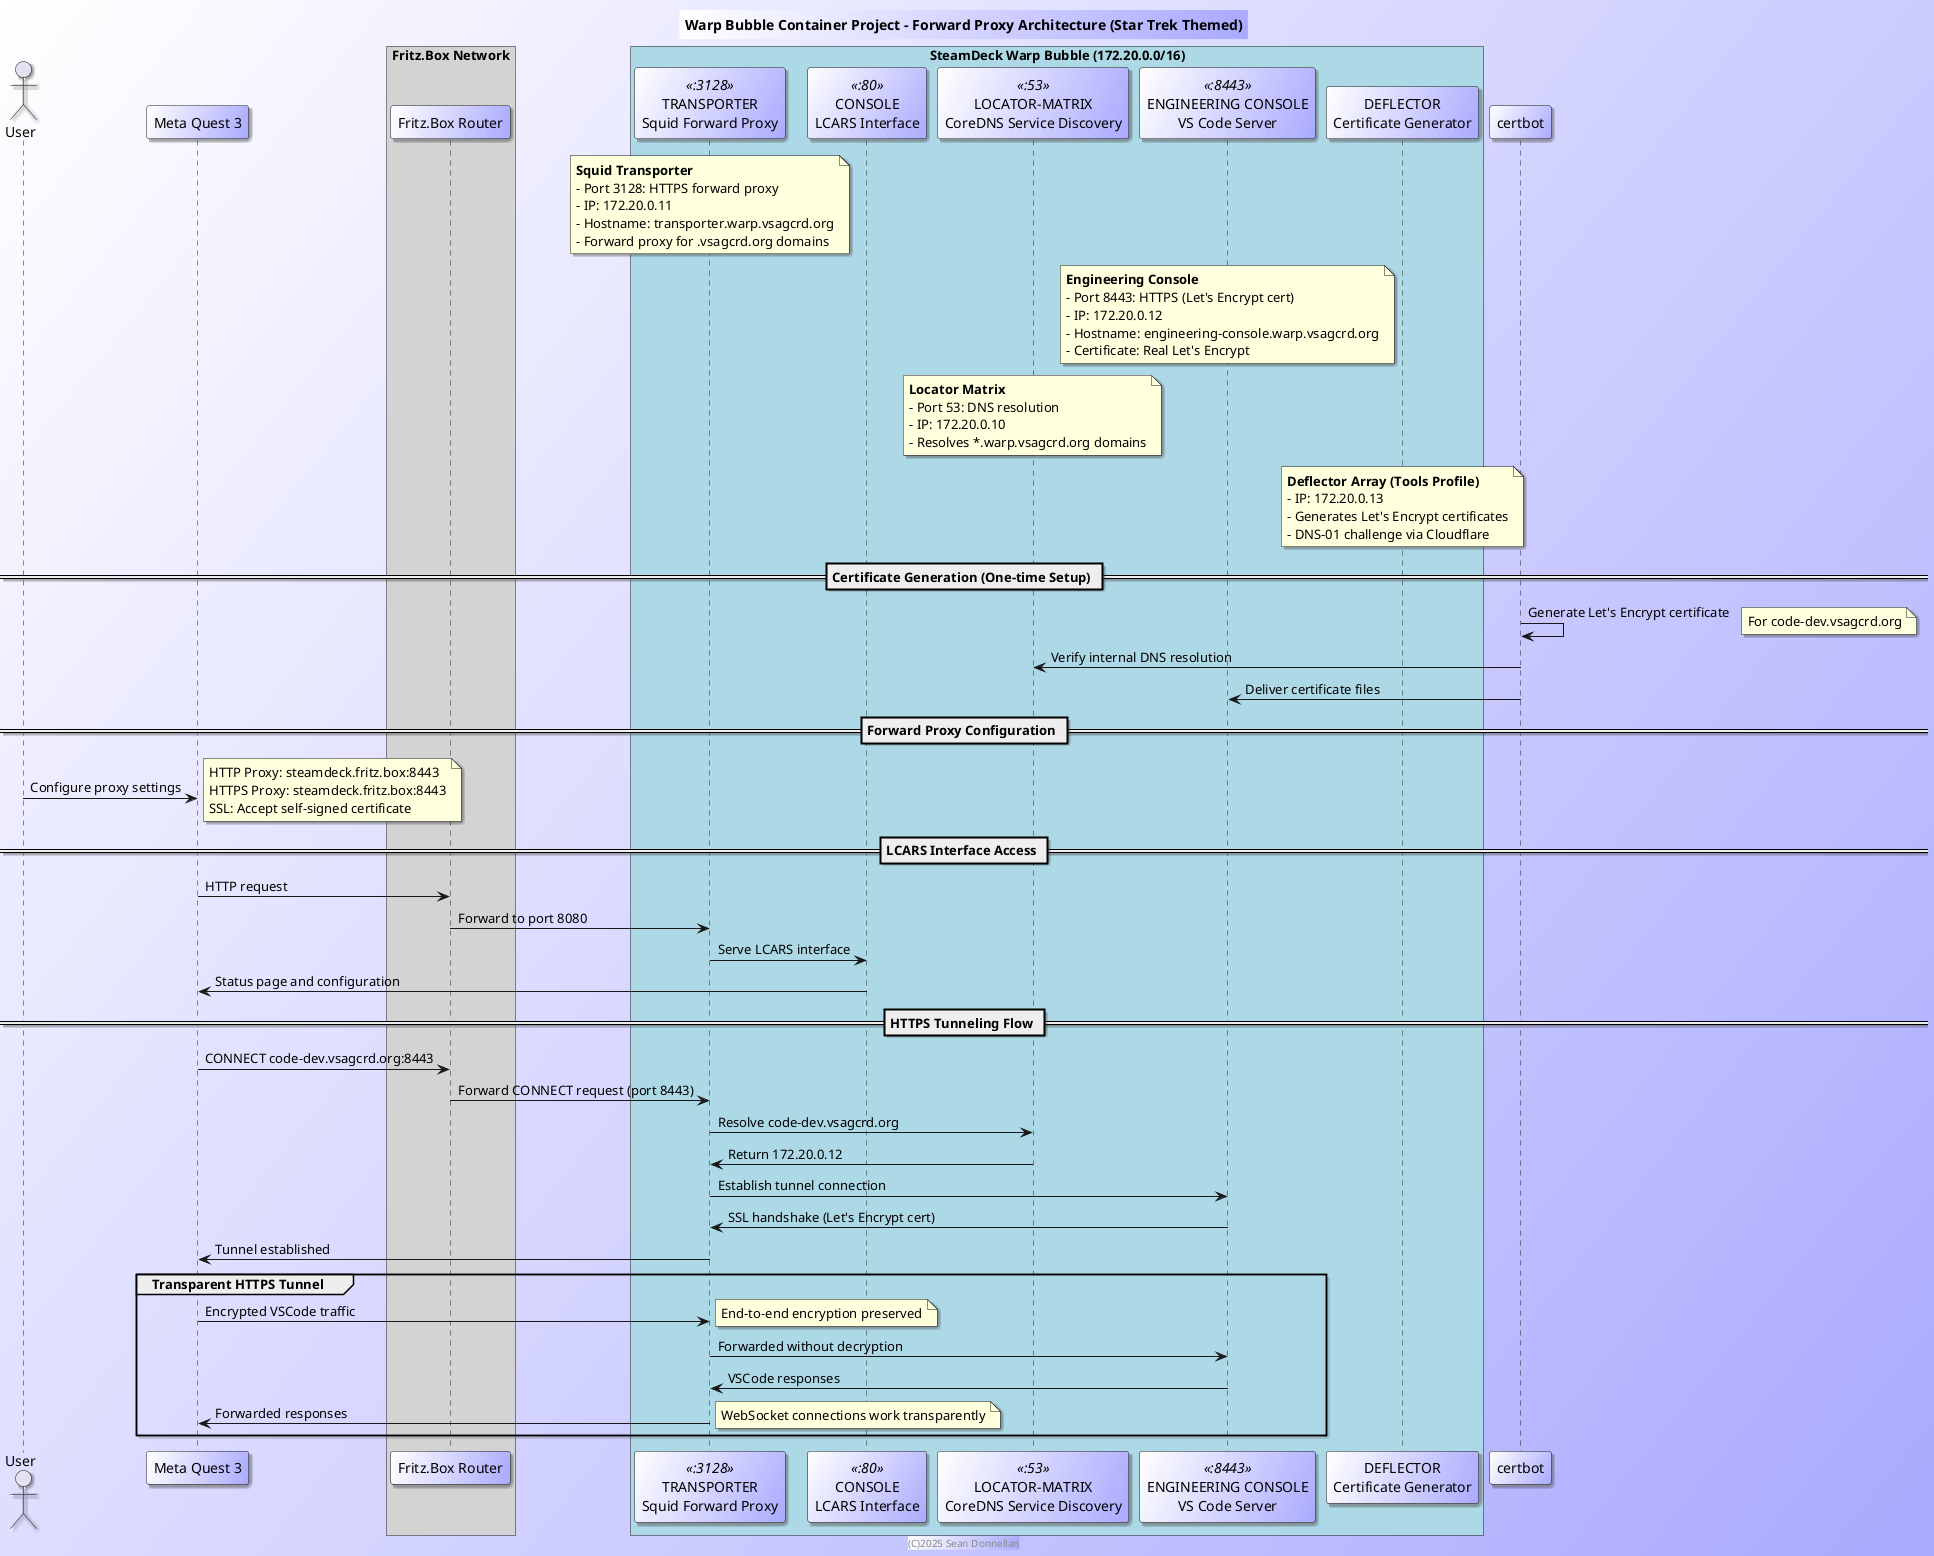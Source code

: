 @startuml forward-proxy-architecture
title Warp Bubble Container Project - Forward Proxy Architecture (Star Trek Themed)
footer (C)2025 Sean Donnellan

skinparam shadowing 1
skinparam BackgroundColor #fff/aaf
skinparam participantBackgroundColor #fff/aaf

actor "User" as user
participant "Meta Quest 3" as headset

box "Fritz.Box Network" #lightgray
    participant "Fritz.Box Router" as router
end box

box "SteamDeck Warp Bubble (172.20.0.0/16)" #lightblue
    participant "TRANSPORTER\nSquid Forward Proxy" as proxy <<:3128>>
    participant "CONSOLE\nLCARS Interface" as nginx <<:80>>
    participant "LOCATOR-MATRIX\nCoreDNS Service Discovery" as dns <<:53>>
    participant "ENGINEERING CONSOLE\nVS Code Server" as vscode <<:8443>>
    participant "DEFLECTOR\nCertificate Generator" as deflector
end box

note over proxy
**Squid Transporter**
- Port 3128: HTTPS forward proxy
- IP: 172.20.0.11
- Hostname: transporter.warp.vsagcrd.org
- Forward proxy for .vsagcrd.org domains
end note

note over vscode
**Engineering Console**
- Port 8443: HTTPS (Let's Encrypt cert)
- IP: 172.20.0.12
- Hostname: engineering-console.warp.vsagcrd.org
- Certificate: Real Let's Encrypt
end note

note over dns
**Locator Matrix**
- Port 53: DNS resolution
- IP: 172.20.0.10
- Resolves *.warp.vsagcrd.org domains
end note

note over deflector
**Deflector Array (Tools Profile)**
- IP: 172.20.0.13
- Generates Let's Encrypt certificates
- DNS-01 challenge via Cloudflare
end note

== Certificate Generation (One-time Setup) ==
certbot -> certbot: Generate Let's Encrypt certificate
note right: For code-dev.vsagcrd.org
certbot -> dns: Verify internal DNS resolution
certbot -> vscode: Deliver certificate files

== Forward Proxy Configuration ==
user -> headset: Configure proxy settings
note right
HTTP Proxy: steamdeck.fritz.box:8443
HTTPS Proxy: steamdeck.fritz.box:8443
SSL: Accept self-signed certificate
end note

== LCARS Interface Access ==
headset -> router: HTTP request
router -> proxy: Forward to port 8080
proxy -> nginx: Serve LCARS interface
nginx -> headset: Status page and configuration

== HTTPS Tunneling Flow ==
headset -> router: CONNECT code-dev.vsagcrd.org:8443
router -> proxy: Forward CONNECT request (port 8443)
proxy -> dns: Resolve code-dev.vsagcrd.org
dns -> proxy: Return 172.20.0.12
proxy -> vscode: Establish tunnel connection
vscode -> proxy: SSL handshake (Let's Encrypt cert)
proxy -> headset: Tunnel established

group Transparent HTTPS Tunnel
    headset -> proxy: Encrypted VSCode traffic
    note right: End-to-end encryption preserved
    proxy -> vscode: Forwarded without decryption
    vscode -> proxy: VSCode responses
    proxy -> headset: Forwarded responses
    note right: WebSocket connections work transparently
end

@enduml

